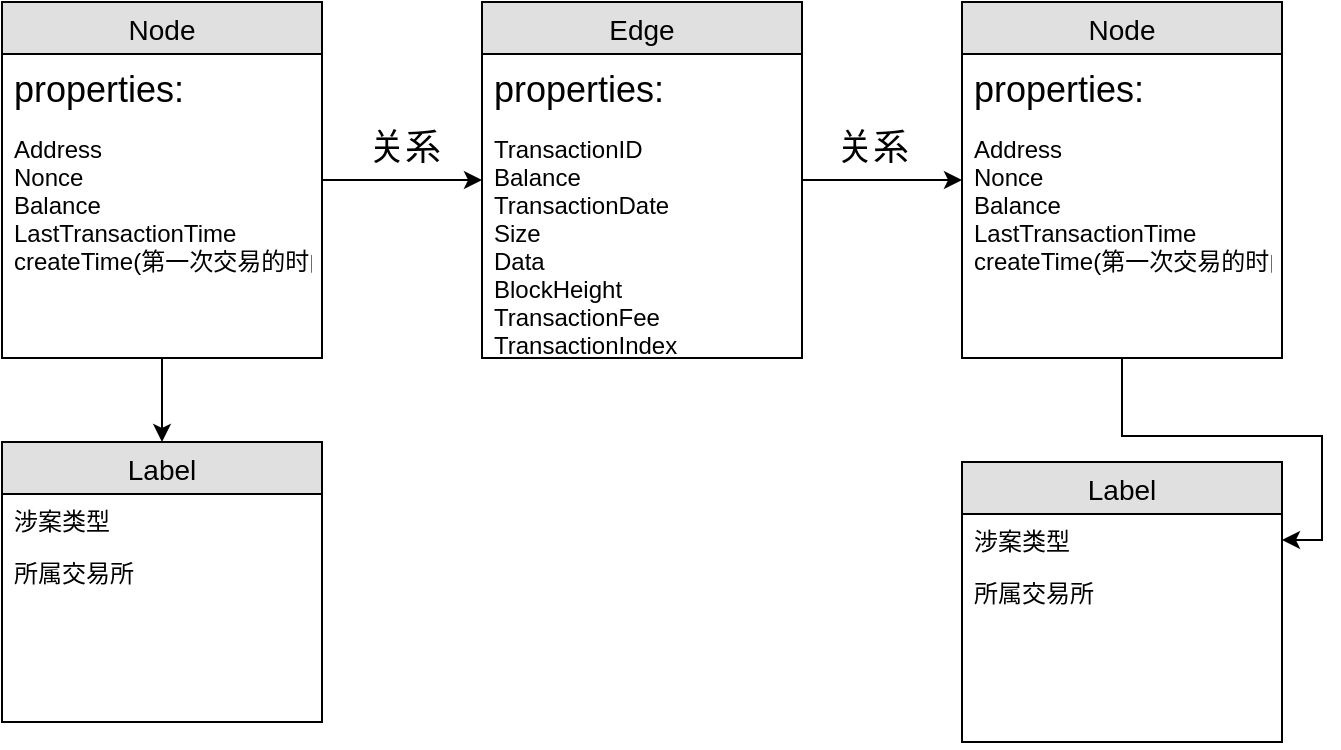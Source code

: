<mxfile version="12.9.3" type="device"><diagram id="QueAoXYTPO9zEJtezua4" name="Page-1"><mxGraphModel dx="1024" dy="632" grid="1" gridSize="10" guides="1" tooltips="1" connect="1" arrows="1" fold="1" page="1" pageScale="1" pageWidth="1169" pageHeight="827" math="0" shadow="0"><root><mxCell id="0"/><mxCell id="1" parent="0"/><mxCell id="NAp4XGZjtUZMToxSzvLL-8" value="" style="edgeStyle=orthogonalEdgeStyle;rounded=0;orthogonalLoop=1;jettySize=auto;html=1;" edge="1" parent="1" source="NAp4XGZjtUZMToxSzvLL-1" target="NAp4XGZjtUZMToxSzvLL-5"><mxGeometry relative="1" as="geometry"/></mxCell><mxCell id="NAp4XGZjtUZMToxSzvLL-14" value="" style="edgeStyle=orthogonalEdgeStyle;rounded=0;orthogonalLoop=1;jettySize=auto;html=1;fontSize=18;" edge="1" parent="1" source="NAp4XGZjtUZMToxSzvLL-1" target="NAp4XGZjtUZMToxSzvLL-11"><mxGeometry relative="1" as="geometry"/></mxCell><mxCell id="NAp4XGZjtUZMToxSzvLL-1" value="Node" style="swimlane;fontStyle=0;childLayout=stackLayout;horizontal=1;startSize=26;fillColor=#e0e0e0;horizontalStack=0;resizeParent=1;resizeParentMax=0;resizeLast=0;collapsible=1;marginBottom=0;swimlaneFillColor=#ffffff;align=center;fontSize=14;" vertex="1" parent="1"><mxGeometry x="110" y="230" width="160" height="178" as="geometry"/></mxCell><mxCell id="NAp4XGZjtUZMToxSzvLL-3" value="properties:" style="text;strokeColor=none;fillColor=none;spacingLeft=4;spacingRight=4;overflow=hidden;rotatable=0;points=[[0,0.5],[1,0.5]];portConstraint=eastwest;fontSize=18;" vertex="1" parent="NAp4XGZjtUZMToxSzvLL-1"><mxGeometry y="26" width="160" height="34" as="geometry"/></mxCell><mxCell id="NAp4XGZjtUZMToxSzvLL-4" value="Address&#10;Nonce&#10;Balance&#10;LastTransactionTime&#10;createTime(第一次交易的时间)&#10;" style="text;strokeColor=none;fillColor=none;spacingLeft=4;spacingRight=4;overflow=hidden;rotatable=0;points=[[0,0.5],[1,0.5]];portConstraint=eastwest;fontSize=12;" vertex="1" parent="NAp4XGZjtUZMToxSzvLL-1"><mxGeometry y="60" width="160" height="118" as="geometry"/></mxCell><mxCell id="NAp4XGZjtUZMToxSzvLL-19" value="" style="edgeStyle=orthogonalEdgeStyle;rounded=0;orthogonalLoop=1;jettySize=auto;html=1;fontSize=18;" edge="1" parent="1" source="NAp4XGZjtUZMToxSzvLL-11"><mxGeometry relative="1" as="geometry"><mxPoint x="590" y="319" as="targetPoint"/></mxGeometry></mxCell><mxCell id="NAp4XGZjtUZMToxSzvLL-11" value="Edge" style="swimlane;fontStyle=0;childLayout=stackLayout;horizontal=1;startSize=26;fillColor=#e0e0e0;horizontalStack=0;resizeParent=1;resizeParentMax=0;resizeLast=0;collapsible=1;marginBottom=0;swimlaneFillColor=#ffffff;align=center;fontSize=14;" vertex="1" parent="1"><mxGeometry x="350" y="230" width="160" height="178" as="geometry"/></mxCell><mxCell id="NAp4XGZjtUZMToxSzvLL-12" value="properties:" style="text;strokeColor=none;fillColor=none;spacingLeft=4;spacingRight=4;overflow=hidden;rotatable=0;points=[[0,0.5],[1,0.5]];portConstraint=eastwest;fontSize=18;" vertex="1" parent="NAp4XGZjtUZMToxSzvLL-11"><mxGeometry y="26" width="160" height="34" as="geometry"/></mxCell><mxCell id="NAp4XGZjtUZMToxSzvLL-13" value="TransactionID &#10;Balance &#10;TransactionDate&#10;Size&#10;Data&#10;BlockHeight&#10;TransactionFee&#10;TransactionIndex" style="text;strokeColor=none;fillColor=none;spacingLeft=4;spacingRight=4;overflow=hidden;rotatable=0;points=[[0,0.5],[1,0.5]];portConstraint=eastwest;fontSize=12;" vertex="1" parent="NAp4XGZjtUZMToxSzvLL-11"><mxGeometry y="60" width="160" height="118" as="geometry"/></mxCell><mxCell id="NAp4XGZjtUZMToxSzvLL-5" value="Label" style="swimlane;fontStyle=0;childLayout=stackLayout;horizontal=1;startSize=26;fillColor=#e0e0e0;horizontalStack=0;resizeParent=1;resizeParentMax=0;resizeLast=0;collapsible=1;marginBottom=0;swimlaneFillColor=#ffffff;align=center;fontSize=14;" vertex="1" parent="1"><mxGeometry x="110" y="450" width="160" height="140" as="geometry"/></mxCell><mxCell id="NAp4XGZjtUZMToxSzvLL-6" value="涉案类型" style="text;strokeColor=none;fillColor=none;spacingLeft=4;spacingRight=4;overflow=hidden;rotatable=0;points=[[0,0.5],[1,0.5]];portConstraint=eastwest;fontSize=12;" vertex="1" parent="NAp4XGZjtUZMToxSzvLL-5"><mxGeometry y="26" width="160" height="26" as="geometry"/></mxCell><mxCell id="NAp4XGZjtUZMToxSzvLL-7" value="所属交易所" style="text;strokeColor=none;fillColor=none;spacingLeft=4;spacingRight=4;overflow=hidden;rotatable=0;points=[[0,0.5],[1,0.5]];portConstraint=eastwest;fontSize=12;" vertex="1" parent="NAp4XGZjtUZMToxSzvLL-5"><mxGeometry y="52" width="160" height="88" as="geometry"/></mxCell><mxCell id="NAp4XGZjtUZMToxSzvLL-15" value="关系" style="text;html=1;align=center;verticalAlign=middle;resizable=0;points=[];autosize=1;fontSize=18;" vertex="1" parent="1"><mxGeometry x="286" y="288" width="50" height="30" as="geometry"/></mxCell><mxCell id="NAp4XGZjtUZMToxSzvLL-20" value="关系" style="text;html=1;align=center;verticalAlign=middle;resizable=0;points=[];autosize=1;fontSize=18;" vertex="1" parent="1"><mxGeometry x="520" y="288" width="50" height="30" as="geometry"/></mxCell><mxCell id="NAp4XGZjtUZMToxSzvLL-28" value="" style="edgeStyle=orthogonalEdgeStyle;rounded=0;orthogonalLoop=1;jettySize=auto;html=1;fontSize=18;" edge="1" parent="1" source="NAp4XGZjtUZMToxSzvLL-21" target="NAp4XGZjtUZMToxSzvLL-25"><mxGeometry relative="1" as="geometry"/></mxCell><mxCell id="NAp4XGZjtUZMToxSzvLL-21" value="Node" style="swimlane;fontStyle=0;childLayout=stackLayout;horizontal=1;startSize=26;fillColor=#e0e0e0;horizontalStack=0;resizeParent=1;resizeParentMax=0;resizeLast=0;collapsible=1;marginBottom=0;swimlaneFillColor=#ffffff;align=center;fontSize=14;" vertex="1" parent="1"><mxGeometry x="590" y="230" width="160" height="178" as="geometry"/></mxCell><mxCell id="NAp4XGZjtUZMToxSzvLL-22" value="properties:" style="text;strokeColor=none;fillColor=none;spacingLeft=4;spacingRight=4;overflow=hidden;rotatable=0;points=[[0,0.5],[1,0.5]];portConstraint=eastwest;fontSize=18;" vertex="1" parent="NAp4XGZjtUZMToxSzvLL-21"><mxGeometry y="26" width="160" height="34" as="geometry"/></mxCell><mxCell id="NAp4XGZjtUZMToxSzvLL-23" value="Address&#10;Nonce&#10;Balance&#10;LastTransactionTime&#10;createTime(第一次交易的时间)&#10;" style="text;strokeColor=none;fillColor=none;spacingLeft=4;spacingRight=4;overflow=hidden;rotatable=0;points=[[0,0.5],[1,0.5]];portConstraint=eastwest;fontSize=12;" vertex="1" parent="NAp4XGZjtUZMToxSzvLL-21"><mxGeometry y="60" width="160" height="118" as="geometry"/></mxCell><mxCell id="NAp4XGZjtUZMToxSzvLL-24" value="Label" style="swimlane;fontStyle=0;childLayout=stackLayout;horizontal=1;startSize=26;fillColor=#e0e0e0;horizontalStack=0;resizeParent=1;resizeParentMax=0;resizeLast=0;collapsible=1;marginBottom=0;swimlaneFillColor=#ffffff;align=center;fontSize=14;" vertex="1" parent="1"><mxGeometry x="590" y="460" width="160" height="140" as="geometry"/></mxCell><mxCell id="NAp4XGZjtUZMToxSzvLL-25" value="涉案类型" style="text;strokeColor=none;fillColor=none;spacingLeft=4;spacingRight=4;overflow=hidden;rotatable=0;points=[[0,0.5],[1,0.5]];portConstraint=eastwest;fontSize=12;" vertex="1" parent="NAp4XGZjtUZMToxSzvLL-24"><mxGeometry y="26" width="160" height="26" as="geometry"/></mxCell><mxCell id="NAp4XGZjtUZMToxSzvLL-26" value="所属交易所" style="text;strokeColor=none;fillColor=none;spacingLeft=4;spacingRight=4;overflow=hidden;rotatable=0;points=[[0,0.5],[1,0.5]];portConstraint=eastwest;fontSize=12;" vertex="1" parent="NAp4XGZjtUZMToxSzvLL-24"><mxGeometry y="52" width="160" height="88" as="geometry"/></mxCell></root></mxGraphModel></diagram></mxfile>